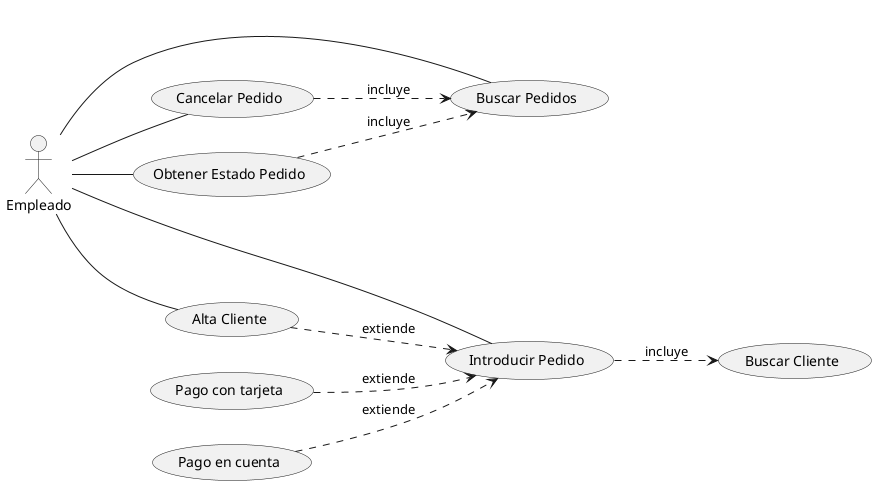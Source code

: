 @startuml
left to right direction
actor "Empleado" as emp

usecase "Introducir Pedido" as UC1
usecase "Cancelar Pedido" as UC2
usecase "Obtener Estado Pedido" as UC3
usecase "Pago con tarjeta" as UC4
usecase "Buscar Pedidos" as UC5
usecase "Alta Cliente" as UC6
usecase "Buscar Cliente" as UC7
usecase "Pago en cuenta" as UC8


emp -- UC1
emp -- UC2
emp -- UC3
emp -- UC5
emp -- UC6


UC1 ..>UC7 : incluye
UC6 ..>UC1 : extiende
UC3 ..>UC5 : incluye
UC2 ..>UC5 : incluye
UC8 ..>UC1 : extiende
UC4 ..>UC1 : extiende
@enduml